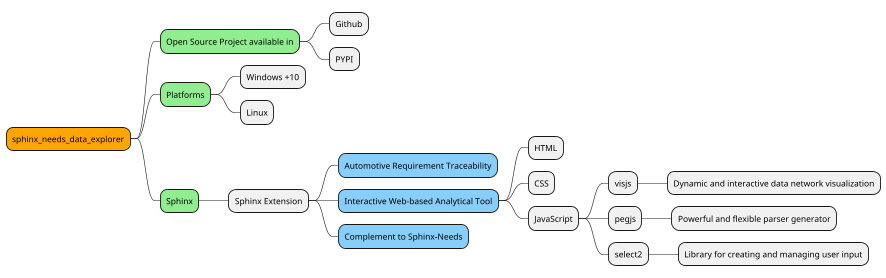 @startmindmap sphinx_needs_data_explorer

scale 0.6
!$rootColor="#Orange"

!procedure $mcolor($arg1,$arg2)
<color:blue>[[ $arg1 $arg2 ]]</color>
!endprocedure

*[$rootColor] sphinx_needs_data_explorer
**[#lightgreen] Open Source Project available in
*** Github
*** PYPI
**[#lightgreen] Platforms
*** Windows +10
*** Linux
**[#lightgreen] Sphinx
*** Sphinx Extension
****[#LightSkyBlue] Automotive Requirement Traceability
****[#LightSkyBlue] Interactive Web-based Analytical Tool
***** HTML
***** CSS
***** JavaScript
****** visjs
******* Dynamic and interactive data network visualization
****** pegjs
******* Powerful and flexible parser generator
****** select2
******* Library for creating and managing user input
****[#LightSkyBlue] Complement to Sphinx-Needs

@endmindmap
